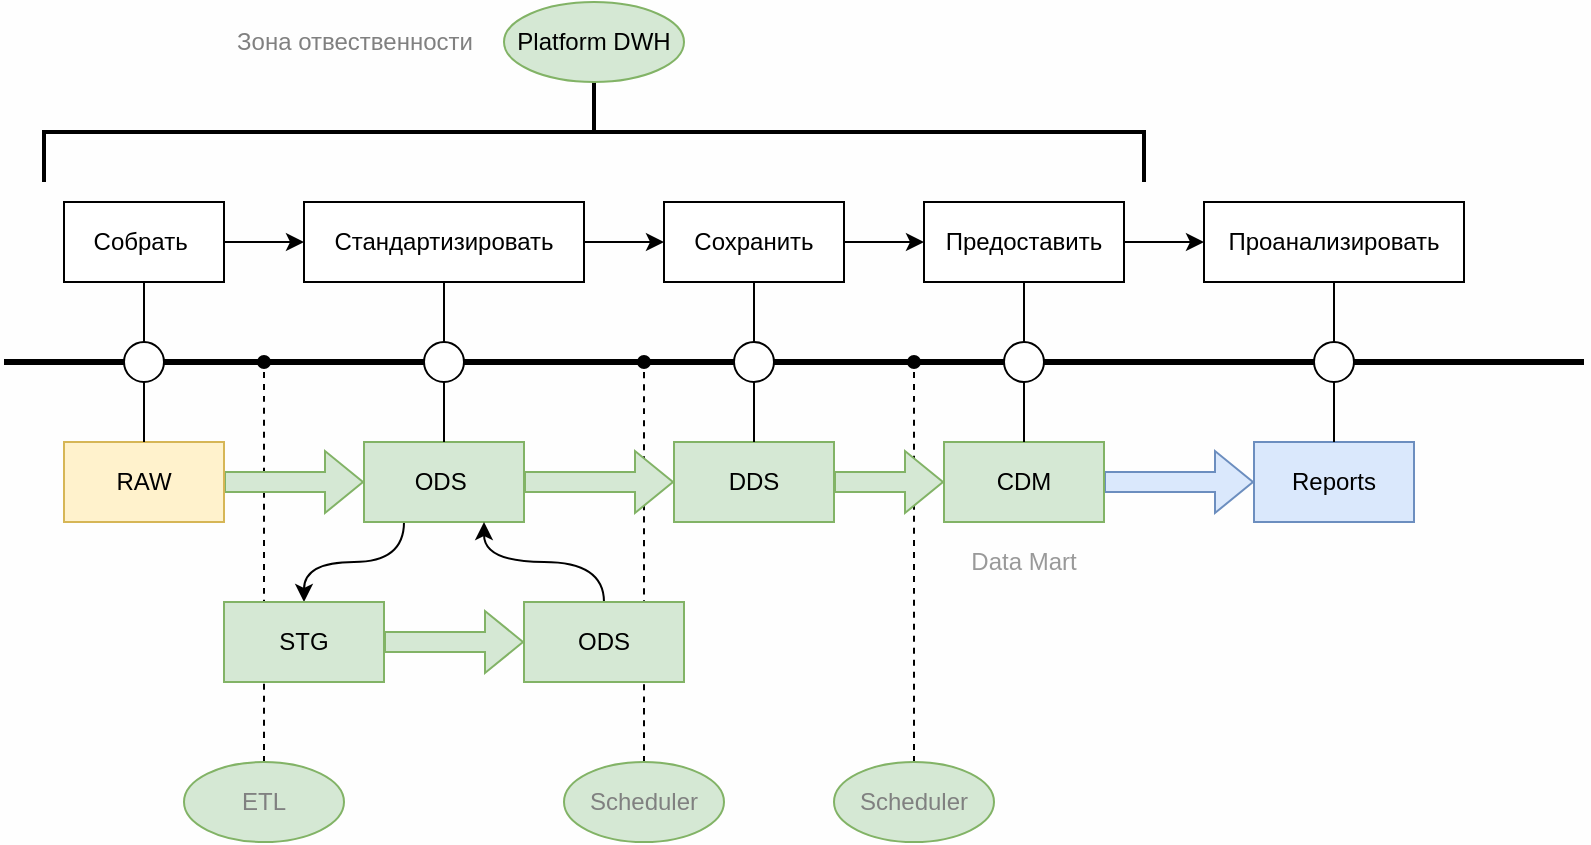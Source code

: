 <mxfile version="20.3.0" type="device"><diagram id="c-QMJQ57p_6x7q5uFnAX" name="Страница 1"><mxGraphModel dx="1301" dy="931" grid="1" gridSize="10" guides="1" tooltips="1" connect="1" arrows="1" fold="1" page="1" pageScale="1" pageWidth="827" pageHeight="1169" background="#FEFEFE" math="0" shadow="0"><root><mxCell id="0"/><mxCell id="1" parent="0"/><mxCell id="WcInBPtn6R1BTD71Xo1q-1" style="edgeStyle=orthogonalEdgeStyle;rounded=0;orthogonalLoop=1;jettySize=auto;html=1;dashed=1;strokeWidth=1;fontColor=#999999;startArrow=none;startFill=0;endArrow=oval;endFill=1;curved=1;" edge="1" parent="1" source="WcInBPtn6R1BTD71Xo1q-53"><mxGeometry relative="1" as="geometry"><mxPoint x="465" y="240" as="targetPoint"/></mxGeometry></mxCell><mxCell id="WcInBPtn6R1BTD71Xo1q-2" style="edgeStyle=orthogonalEdgeStyle;rounded=0;orthogonalLoop=1;jettySize=auto;html=1;dashed=1;strokeWidth=1;fontColor=#999999;startArrow=none;startFill=0;endArrow=oval;endFill=1;exitX=0.5;exitY=0;exitDx=0;exitDy=0;curved=1;" edge="1" parent="1" source="WcInBPtn6R1BTD71Xo1q-52"><mxGeometry relative="1" as="geometry"><mxPoint x="330" y="240" as="targetPoint"/><Array as="points"><mxPoint x="330" y="440"/></Array></mxGeometry></mxCell><mxCell id="WcInBPtn6R1BTD71Xo1q-3" style="edgeStyle=orthogonalEdgeStyle;rounded=0;orthogonalLoop=1;jettySize=auto;html=1;strokeWidth=1;fontColor=#999999;startArrow=none;startFill=0;endArrow=oval;endFill=1;dashed=1;curved=1;" edge="1" parent="1" source="WcInBPtn6R1BTD71Xo1q-51"><mxGeometry relative="1" as="geometry"><mxPoint x="140" y="240" as="targetPoint"/></mxGeometry></mxCell><mxCell id="WcInBPtn6R1BTD71Xo1q-4" value="" style="edgeStyle=orthogonalEdgeStyle;rounded=0;orthogonalLoop=1;jettySize=auto;html=1;curved=1;" edge="1" parent="1" source="WcInBPtn6R1BTD71Xo1q-5" target="WcInBPtn6R1BTD71Xo1q-7"><mxGeometry relative="1" as="geometry"/></mxCell><mxCell id="WcInBPtn6R1BTD71Xo1q-5" value="Собрать&amp;nbsp;" style="rounded=0;whiteSpace=wrap;html=1;fontFamily=Helvetica;fontSize=12;fontColor=default;align=center;strokeColor=default;fillColor=default;" vertex="1" parent="1"><mxGeometry x="40" y="160" width="80" height="40" as="geometry"/></mxCell><mxCell id="WcInBPtn6R1BTD71Xo1q-6" value="" style="edgeStyle=orthogonalEdgeStyle;rounded=0;orthogonalLoop=1;jettySize=auto;html=1;curved=1;" edge="1" parent="1" source="WcInBPtn6R1BTD71Xo1q-7" target="WcInBPtn6R1BTD71Xo1q-9"><mxGeometry relative="1" as="geometry"/></mxCell><mxCell id="WcInBPtn6R1BTD71Xo1q-7" value="Стандартизировать" style="rounded=0;whiteSpace=wrap;html=1;" vertex="1" parent="1"><mxGeometry x="160" y="160" width="140" height="40" as="geometry"/></mxCell><mxCell id="WcInBPtn6R1BTD71Xo1q-8" value="" style="edgeStyle=orthogonalEdgeStyle;rounded=0;orthogonalLoop=1;jettySize=auto;html=1;curved=1;" edge="1" parent="1" source="WcInBPtn6R1BTD71Xo1q-9" target="WcInBPtn6R1BTD71Xo1q-11"><mxGeometry relative="1" as="geometry"/></mxCell><mxCell id="WcInBPtn6R1BTD71Xo1q-9" value="Сохранить" style="rounded=0;whiteSpace=wrap;html=1;" vertex="1" parent="1"><mxGeometry x="340" y="160" width="90" height="40" as="geometry"/></mxCell><mxCell id="WcInBPtn6R1BTD71Xo1q-10" value="" style="edgeStyle=orthogonalEdgeStyle;rounded=0;orthogonalLoop=1;jettySize=auto;html=1;curved=1;" edge="1" parent="1" source="WcInBPtn6R1BTD71Xo1q-11" target="WcInBPtn6R1BTD71Xo1q-12"><mxGeometry relative="1" as="geometry"/></mxCell><mxCell id="WcInBPtn6R1BTD71Xo1q-11" value="Предоставить" style="rounded=0;whiteSpace=wrap;html=1;" vertex="1" parent="1"><mxGeometry x="470" y="160" width="100" height="40" as="geometry"/></mxCell><mxCell id="WcInBPtn6R1BTD71Xo1q-12" value="Проанализировать" style="rounded=0;whiteSpace=wrap;html=1;" vertex="1" parent="1"><mxGeometry x="610" y="160" width="130" height="40" as="geometry"/></mxCell><mxCell id="WcInBPtn6R1BTD71Xo1q-13" value="" style="endArrow=none;html=1;rounded=0;startArrow=none;strokeWidth=3;curved=1;" edge="1" parent="1" source="WcInBPtn6R1BTD71Xo1q-43"><mxGeometry width="50" height="50" relative="1" as="geometry"><mxPoint x="10" y="240" as="sourcePoint"/><mxPoint x="800" y="240" as="targetPoint"/></mxGeometry></mxCell><mxCell id="WcInBPtn6R1BTD71Xo1q-14" style="edgeStyle=orthogonalEdgeStyle;rounded=0;orthogonalLoop=1;jettySize=auto;html=1;entryX=0;entryY=0.5;entryDx=0;entryDy=0;shape=flexArrow;fillColor=#d5e8d4;strokeColor=#82b366;curved=1;" edge="1" parent="1" source="WcInBPtn6R1BTD71Xo1q-15" target="WcInBPtn6R1BTD71Xo1q-18"><mxGeometry relative="1" as="geometry"/></mxCell><mxCell id="WcInBPtn6R1BTD71Xo1q-15" value="RAW" style="rounded=0;whiteSpace=wrap;html=1;fillColor=#fff2cc;strokeColor=#d6b656;" vertex="1" parent="1"><mxGeometry x="40" y="280" width="80" height="40" as="geometry"/></mxCell><mxCell id="WcInBPtn6R1BTD71Xo1q-16" style="edgeStyle=orthogonalEdgeStyle;rounded=0;orthogonalLoop=1;jettySize=auto;html=1;entryX=0;entryY=0.5;entryDx=0;entryDy=0;shape=flexArrow;fillColor=#d5e8d4;strokeColor=#82b366;curved=1;" edge="1" parent="1" source="WcInBPtn6R1BTD71Xo1q-18" target="WcInBPtn6R1BTD71Xo1q-20"><mxGeometry relative="1" as="geometry"/></mxCell><mxCell id="WcInBPtn6R1BTD71Xo1q-17" style="edgeStyle=orthogonalEdgeStyle;rounded=0;orthogonalLoop=1;jettySize=auto;html=1;entryX=0.5;entryY=0;entryDx=0;entryDy=0;strokeWidth=1;startArrow=none;startFill=0;endArrow=classic;endFill=1;curved=1;" edge="1" parent="1" source="WcInBPtn6R1BTD71Xo1q-18" target="WcInBPtn6R1BTD71Xo1q-46"><mxGeometry relative="1" as="geometry"><Array as="points"><mxPoint x="210" y="340"/><mxPoint x="160" y="340"/></Array></mxGeometry></mxCell><mxCell id="WcInBPtn6R1BTD71Xo1q-18" value="ODS&amp;nbsp;" style="rounded=0;whiteSpace=wrap;html=1;fillColor=#d5e8d4;strokeColor=#82b366;" vertex="1" parent="1"><mxGeometry x="190" y="280" width="80" height="40" as="geometry"/></mxCell><mxCell id="WcInBPtn6R1BTD71Xo1q-19" style="edgeStyle=orthogonalEdgeStyle;rounded=0;orthogonalLoop=1;jettySize=auto;html=1;entryX=0;entryY=0.5;entryDx=0;entryDy=0;shape=flexArrow;fillColor=#d5e8d4;strokeColor=#82b366;curved=1;" edge="1" parent="1" source="WcInBPtn6R1BTD71Xo1q-20" target="WcInBPtn6R1BTD71Xo1q-22"><mxGeometry relative="1" as="geometry"/></mxCell><mxCell id="WcInBPtn6R1BTD71Xo1q-20" value="DDS" style="rounded=0;whiteSpace=wrap;html=1;fillColor=#d5e8d4;strokeColor=#82b366;" vertex="1" parent="1"><mxGeometry x="345" y="280" width="80" height="40" as="geometry"/></mxCell><mxCell id="WcInBPtn6R1BTD71Xo1q-21" style="edgeStyle=orthogonalEdgeStyle;rounded=0;orthogonalLoop=1;jettySize=auto;html=1;entryX=0;entryY=0.5;entryDx=0;entryDy=0;shape=flexArrow;fillColor=#dae8fc;strokeColor=#6c8ebf;curved=1;" edge="1" parent="1" source="WcInBPtn6R1BTD71Xo1q-22" target="WcInBPtn6R1BTD71Xo1q-23"><mxGeometry relative="1" as="geometry"><mxPoint x="630" y="300" as="targetPoint"/></mxGeometry></mxCell><mxCell id="WcInBPtn6R1BTD71Xo1q-22" value="CDM" style="rounded=0;whiteSpace=wrap;html=1;fillColor=#d5e8d4;strokeColor=#82b366;" vertex="1" parent="1"><mxGeometry x="480" y="280" width="80" height="40" as="geometry"/></mxCell><mxCell id="WcInBPtn6R1BTD71Xo1q-23" value="Reports" style="rounded=0;whiteSpace=wrap;html=1;fillColor=#dae8fc;strokeColor=#6c8ebf;" vertex="1" parent="1"><mxGeometry x="635" y="280" width="80" height="40" as="geometry"/></mxCell><mxCell id="WcInBPtn6R1BTD71Xo1q-24" value="Data Mart" style="text;html=1;strokeColor=none;fillColor=none;align=center;verticalAlign=middle;whiteSpace=wrap;rounded=0;fontColor=#999999;" vertex="1" parent="1"><mxGeometry x="480" y="330" width="80" height="20" as="geometry"/></mxCell><mxCell id="WcInBPtn6R1BTD71Xo1q-25" value="" style="edgeStyle=orthogonalEdgeStyle;rounded=0;orthogonalLoop=1;jettySize=auto;html=1;startArrow=none;startFill=0;endArrow=none;endFill=0;curved=1;" edge="1" parent="1" source="WcInBPtn6R1BTD71Xo1q-27" target="WcInBPtn6R1BTD71Xo1q-5"><mxGeometry relative="1" as="geometry"/></mxCell><mxCell id="WcInBPtn6R1BTD71Xo1q-26" style="edgeStyle=orthogonalEdgeStyle;rounded=0;orthogonalLoop=1;jettySize=auto;html=1;entryX=0.5;entryY=0;entryDx=0;entryDy=0;startArrow=none;startFill=0;endArrow=none;endFill=0;curved=1;" edge="1" parent="1" source="WcInBPtn6R1BTD71Xo1q-27" target="WcInBPtn6R1BTD71Xo1q-15"><mxGeometry relative="1" as="geometry"/></mxCell><mxCell id="WcInBPtn6R1BTD71Xo1q-27" value="" style="ellipse;whiteSpace=wrap;html=1;aspect=fixed;rounded=0;" vertex="1" parent="1"><mxGeometry x="70" y="230" width="20" height="20" as="geometry"/></mxCell><mxCell id="WcInBPtn6R1BTD71Xo1q-28" value="" style="endArrow=none;html=1;rounded=0;strokeWidth=3;curved=1;" edge="1" parent="1" target="WcInBPtn6R1BTD71Xo1q-27"><mxGeometry width="50" height="50" relative="1" as="geometry"><mxPoint x="10" y="240" as="sourcePoint"/><mxPoint x="800" y="240" as="targetPoint"/></mxGeometry></mxCell><mxCell id="WcInBPtn6R1BTD71Xo1q-29" style="edgeStyle=orthogonalEdgeStyle;rounded=0;orthogonalLoop=1;jettySize=auto;html=1;entryX=0.5;entryY=1;entryDx=0;entryDy=0;startArrow=none;startFill=0;endArrow=none;endFill=0;curved=1;" edge="1" parent="1" source="WcInBPtn6R1BTD71Xo1q-31" target="WcInBPtn6R1BTD71Xo1q-7"><mxGeometry relative="1" as="geometry"/></mxCell><mxCell id="WcInBPtn6R1BTD71Xo1q-30" style="edgeStyle=orthogonalEdgeStyle;rounded=0;orthogonalLoop=1;jettySize=auto;html=1;entryX=0.5;entryY=0;entryDx=0;entryDy=0;startArrow=none;startFill=0;endArrow=none;endFill=0;curved=1;" edge="1" parent="1" source="WcInBPtn6R1BTD71Xo1q-31" target="WcInBPtn6R1BTD71Xo1q-18"><mxGeometry relative="1" as="geometry"/></mxCell><mxCell id="WcInBPtn6R1BTD71Xo1q-31" value="" style="ellipse;whiteSpace=wrap;html=1;aspect=fixed;rounded=0;" vertex="1" parent="1"><mxGeometry x="220" y="230" width="20" height="20" as="geometry"/></mxCell><mxCell id="WcInBPtn6R1BTD71Xo1q-32" value="" style="endArrow=none;html=1;rounded=0;startArrow=none;strokeWidth=3;curved=1;" edge="1" parent="1" source="WcInBPtn6R1BTD71Xo1q-27" target="WcInBPtn6R1BTD71Xo1q-31"><mxGeometry width="50" height="50" relative="1" as="geometry"><mxPoint x="90" y="240" as="sourcePoint"/><mxPoint x="800" y="240" as="targetPoint"/><Array as="points"><mxPoint x="150" y="240"/></Array></mxGeometry></mxCell><mxCell id="WcInBPtn6R1BTD71Xo1q-33" value="" style="edgeStyle=orthogonalEdgeStyle;rounded=0;orthogonalLoop=1;jettySize=auto;html=1;startArrow=none;startFill=0;endArrow=none;endFill=0;curved=1;" edge="1" parent="1" source="WcInBPtn6R1BTD71Xo1q-35" target="WcInBPtn6R1BTD71Xo1q-9"><mxGeometry relative="1" as="geometry"/></mxCell><mxCell id="WcInBPtn6R1BTD71Xo1q-34" value="" style="edgeStyle=orthogonalEdgeStyle;rounded=0;orthogonalLoop=1;jettySize=auto;html=1;startArrow=none;startFill=0;endArrow=none;endFill=0;curved=1;" edge="1" parent="1" source="WcInBPtn6R1BTD71Xo1q-35" target="WcInBPtn6R1BTD71Xo1q-20"><mxGeometry relative="1" as="geometry"/></mxCell><mxCell id="WcInBPtn6R1BTD71Xo1q-35" value="" style="ellipse;whiteSpace=wrap;html=1;aspect=fixed;rounded=0;" vertex="1" parent="1"><mxGeometry x="375" y="230" width="20" height="20" as="geometry"/></mxCell><mxCell id="WcInBPtn6R1BTD71Xo1q-36" value="" style="endArrow=none;html=1;rounded=0;startArrow=none;strokeWidth=3;curved=1;" edge="1" parent="1" source="WcInBPtn6R1BTD71Xo1q-31" target="WcInBPtn6R1BTD71Xo1q-35"><mxGeometry width="50" height="50" relative="1" as="geometry"><mxPoint x="240" y="240" as="sourcePoint"/><mxPoint x="800" y="240" as="targetPoint"/></mxGeometry></mxCell><mxCell id="WcInBPtn6R1BTD71Xo1q-37" value="" style="edgeStyle=orthogonalEdgeStyle;rounded=0;orthogonalLoop=1;jettySize=auto;html=1;startArrow=none;startFill=0;endArrow=none;endFill=0;curved=1;" edge="1" parent="1" source="WcInBPtn6R1BTD71Xo1q-39" target="WcInBPtn6R1BTD71Xo1q-11"><mxGeometry relative="1" as="geometry"/></mxCell><mxCell id="WcInBPtn6R1BTD71Xo1q-38" style="edgeStyle=orthogonalEdgeStyle;rounded=0;orthogonalLoop=1;jettySize=auto;html=1;entryX=0.5;entryY=0;entryDx=0;entryDy=0;startArrow=none;startFill=0;endArrow=none;endFill=0;curved=1;" edge="1" parent="1" source="WcInBPtn6R1BTD71Xo1q-39" target="WcInBPtn6R1BTD71Xo1q-22"><mxGeometry relative="1" as="geometry"/></mxCell><mxCell id="WcInBPtn6R1BTD71Xo1q-39" value="" style="ellipse;whiteSpace=wrap;html=1;aspect=fixed;rounded=0;" vertex="1" parent="1"><mxGeometry x="510" y="230" width="20" height="20" as="geometry"/></mxCell><mxCell id="WcInBPtn6R1BTD71Xo1q-40" value="" style="endArrow=none;html=1;rounded=0;startArrow=none;strokeWidth=3;curved=1;" edge="1" parent="1" source="WcInBPtn6R1BTD71Xo1q-35" target="WcInBPtn6R1BTD71Xo1q-39"><mxGeometry width="50" height="50" relative="1" as="geometry"><mxPoint x="395" y="240" as="sourcePoint"/><mxPoint x="800" y="240" as="targetPoint"/><Array as="points"><mxPoint x="460" y="240"/></Array></mxGeometry></mxCell><mxCell id="WcInBPtn6R1BTD71Xo1q-41" value="" style="edgeStyle=orthogonalEdgeStyle;rounded=0;orthogonalLoop=1;jettySize=auto;html=1;startArrow=none;startFill=0;endArrow=none;endFill=0;curved=1;" edge="1" parent="1" source="WcInBPtn6R1BTD71Xo1q-43" target="WcInBPtn6R1BTD71Xo1q-12"><mxGeometry relative="1" as="geometry"/></mxCell><mxCell id="WcInBPtn6R1BTD71Xo1q-42" value="" style="edgeStyle=orthogonalEdgeStyle;rounded=0;orthogonalLoop=1;jettySize=auto;html=1;startArrow=none;startFill=0;endArrow=none;endFill=0;curved=1;" edge="1" parent="1" source="WcInBPtn6R1BTD71Xo1q-43" target="WcInBPtn6R1BTD71Xo1q-23"><mxGeometry relative="1" as="geometry"/></mxCell><mxCell id="WcInBPtn6R1BTD71Xo1q-43" value="" style="ellipse;whiteSpace=wrap;html=1;aspect=fixed;rounded=0;" vertex="1" parent="1"><mxGeometry x="665" y="230" width="20" height="20" as="geometry"/></mxCell><mxCell id="WcInBPtn6R1BTD71Xo1q-44" value="" style="endArrow=none;html=1;rounded=0;startArrow=none;strokeWidth=3;curved=1;" edge="1" parent="1" source="WcInBPtn6R1BTD71Xo1q-39" target="WcInBPtn6R1BTD71Xo1q-43"><mxGeometry width="50" height="50" relative="1" as="geometry"><mxPoint x="530" y="240" as="sourcePoint"/><mxPoint x="800" y="240" as="targetPoint"/></mxGeometry></mxCell><mxCell id="WcInBPtn6R1BTD71Xo1q-45" value="" style="edgeStyle=orthogonalEdgeStyle;rounded=0;orthogonalLoop=1;jettySize=auto;html=1;strokeWidth=1;startArrow=none;startFill=0;endArrow=classic;endFill=1;shape=flexArrow;fillColor=#d5e8d4;strokeColor=#82b366;curved=1;" edge="1" parent="1" source="WcInBPtn6R1BTD71Xo1q-46" target="WcInBPtn6R1BTD71Xo1q-48"><mxGeometry relative="1" as="geometry"/></mxCell><mxCell id="WcInBPtn6R1BTD71Xo1q-46" value="STG" style="rounded=0;whiteSpace=wrap;html=1;fillColor=#d5e8d4;strokeColor=#82b366;" vertex="1" parent="1"><mxGeometry x="120" y="360" width="80" height="40" as="geometry"/></mxCell><mxCell id="WcInBPtn6R1BTD71Xo1q-47" style="edgeStyle=orthogonalEdgeStyle;rounded=0;orthogonalLoop=1;jettySize=auto;html=1;strokeWidth=1;startArrow=none;startFill=0;endArrow=classic;endFill=1;exitX=0.5;exitY=0;exitDx=0;exitDy=0;curved=1;" edge="1" parent="1" source="WcInBPtn6R1BTD71Xo1q-48"><mxGeometry relative="1" as="geometry"><mxPoint x="250" y="320" as="targetPoint"/><Array as="points"><mxPoint x="310" y="340"/><mxPoint x="250" y="340"/></Array></mxGeometry></mxCell><mxCell id="WcInBPtn6R1BTD71Xo1q-48" value="ODS" style="rounded=0;whiteSpace=wrap;html=1;fillColor=#d5e8d4;strokeColor=#82b366;" vertex="1" parent="1"><mxGeometry x="270" y="360" width="80" height="40" as="geometry"/></mxCell><mxCell id="WcInBPtn6R1BTD71Xo1q-49" value="" style="strokeWidth=2;html=1;shape=mxgraph.flowchart.annotation_2;align=left;labelPosition=right;pointerEvents=1;direction=south;rounded=0;" vertex="1" parent="1"><mxGeometry x="30" y="100" width="550" height="50" as="geometry"/></mxCell><mxCell id="WcInBPtn6R1BTD71Xo1q-50" value="Platform DWH" style="ellipse;whiteSpace=wrap;html=1;fontFamily=Helvetica;fontSize=12;fontColor=default;align=center;strokeColor=#82b366;fillColor=#d5e8d4;rounded=0;" vertex="1" parent="1"><mxGeometry x="260" y="60" width="90" height="40" as="geometry"/></mxCell><mxCell id="WcInBPtn6R1BTD71Xo1q-51" value="ETL" style="ellipse;whiteSpace=wrap;html=1;fontFamily=Helvetica;fontSize=12;fontColor=#808080;align=center;strokeColor=#82b366;fillColor=#d5e8d4;gradientColor=none;rounded=0;" vertex="1" parent="1"><mxGeometry x="100" y="440" width="80" height="40" as="geometry"/></mxCell><mxCell id="WcInBPtn6R1BTD71Xo1q-52" value="Scheduler" style="ellipse;whiteSpace=wrap;html=1;fontFamily=Helvetica;fontSize=12;fontColor=#808080;align=center;strokeColor=#82b366;fillColor=#d5e8d4;rounded=0;" vertex="1" parent="1"><mxGeometry x="290" y="440" width="80" height="40" as="geometry"/></mxCell><mxCell id="WcInBPtn6R1BTD71Xo1q-53" value="Scheduler" style="ellipse;whiteSpace=wrap;html=1;fontFamily=Helvetica;fontSize=12;fontColor=#808080;align=center;strokeColor=#82b366;fillColor=#d5e8d4;rounded=0;" vertex="1" parent="1"><mxGeometry x="425" y="440" width="80" height="40" as="geometry"/></mxCell><mxCell id="WcInBPtn6R1BTD71Xo1q-56" value="Зона отвественности" style="text;html=1;align=center;verticalAlign=middle;resizable=0;points=[];autosize=1;strokeColor=none;fillColor=none;fontColor=#808080;rounded=0;" vertex="1" parent="1"><mxGeometry x="110" y="65" width="150" height="30" as="geometry"/></mxCell></root></mxGraphModel></diagram></mxfile>